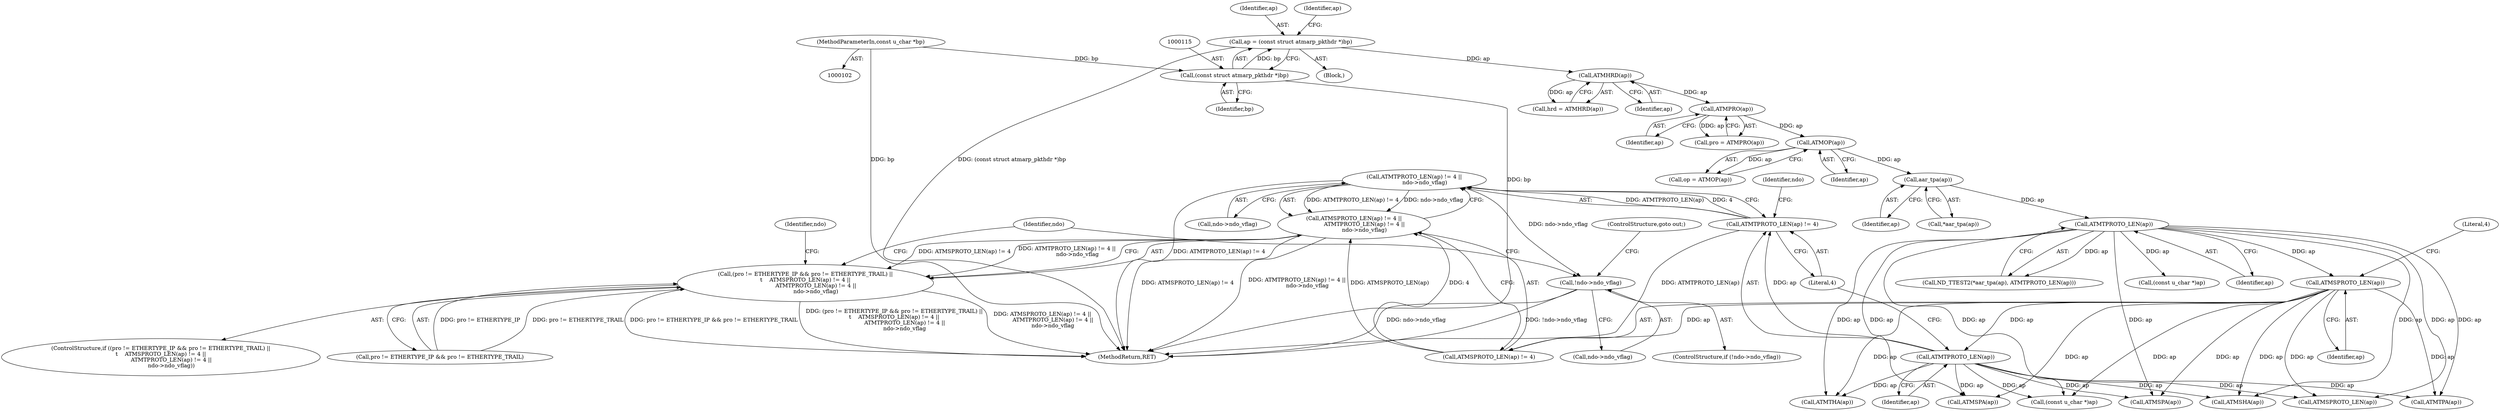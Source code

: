 digraph "0_tcpdump_13ab8d18617d616c7d343530f8a842e7143fb5cc_0@pointer" {
"1000177" [label="(Call,ATMTPROTO_LEN(ap) != 4 ||\n            ndo->ndo_vflag)"];
"1000178" [label="(Call,ATMTPROTO_LEN(ap) != 4)"];
"1000179" [label="(Call,ATMTPROTO_LEN(ap))"];
"1000174" [label="(Call,ATMSPROTO_LEN(ap))"];
"1000138" [label="(Call,ATMTPROTO_LEN(ap))"];
"1000136" [label="(Call,aar_tpa(ap))"];
"1000130" [label="(Call,ATMOP(ap))"];
"1000126" [label="(Call,ATMPRO(ap))"];
"1000122" [label="(Call,ATMHRD(ap))"];
"1000112" [label="(Call,ap = (const struct atmarp_pkthdr *)bp)"];
"1000114" [label="(Call,(const struct atmarp_pkthdr *)bp)"];
"1000104" [label="(MethodParameterIn,const u_char *bp)"];
"1000172" [label="(Call,ATMSPROTO_LEN(ap) != 4 ||\n            ATMTPROTO_LEN(ap) != 4 ||\n            ndo->ndo_vflag)"];
"1000164" [label="(Call,(pro != ETHERTYPE_IP && pro != ETHERTYPE_TRAIL) ||\n\t    ATMSPROTO_LEN(ap) != 4 ||\n            ATMTPROTO_LEN(ap) != 4 ||\n            ndo->ndo_vflag)"];
"1000207" [label="(Call,!ndo->ndo_vflag)"];
"1000104" [label="(MethodParameterIn,const u_char *bp)"];
"1000177" [label="(Call,ATMTPROTO_LEN(ap) != 4 ||\n            ndo->ndo_vflag)"];
"1000330" [label="(Call,ATMSHA(ap))"];
"1000148" [label="(Call,(const u_char *)ap)"];
"1000116" [label="(Identifier,bp)"];
"1000172" [label="(Call,ATMSPROTO_LEN(ap) != 4 ||\n            ATMTPROTO_LEN(ap) != 4 ||\n            ndo->ndo_vflag)"];
"1000181" [label="(Literal,4)"];
"1000136" [label="(Call,aar_tpa(ap))"];
"1000128" [label="(Call,op = ATMOP(ap))"];
"1000113" [label="(Identifier,ap)"];
"1000139" [label="(Identifier,ap)"];
"1000112" [label="(Call,ap = (const struct atmarp_pkthdr *)bp)"];
"1000179" [label="(Call,ATMTPROTO_LEN(ap))"];
"1000138" [label="(Call,ATMTPROTO_LEN(ap))"];
"1000215" [label="(Identifier,ndo)"];
"1000130" [label="(Call,ATMOP(ap))"];
"1000127" [label="(Identifier,ap)"];
"1000240" [label="(Call,ATMTPA(ap))"];
"1000202" [label="(Call,ATMSPROTO_LEN(ap))"];
"1000174" [label="(Call,ATMSPROTO_LEN(ap))"];
"1000119" [label="(Identifier,ap)"];
"1000183" [label="(Identifier,ndo)"];
"1000188" [label="(Identifier,ndo)"];
"1000122" [label="(Call,ATMHRD(ap))"];
"1000212" [label="(ControlStructure,goto out;)"];
"1000137" [label="(Identifier,ap)"];
"1000304" [label="(Call,ATMTHA(ap))"];
"1000114" [label="(Call,(const struct atmarp_pkthdr *)bp)"];
"1000135" [label="(Call,*aar_tpa(ap))"];
"1000124" [label="(Call,pro = ATMPRO(ap))"];
"1000176" [label="(Literal,4)"];
"1000164" [label="(Call,(pro != ETHERTYPE_IP && pro != ETHERTYPE_TRAIL) ||\n\t    ATMSPROTO_LEN(ap) != 4 ||\n            ATMTPROTO_LEN(ap) != 4 ||\n            ndo->ndo_vflag)"];
"1000163" [label="(ControlStructure,if ((pro != ETHERTYPE_IP && pro != ETHERTYPE_TRAIL) ||\n\t    ATMSPROTO_LEN(ap) != 4 ||\n            ATMTPROTO_LEN(ap) != 4 ||\n            ndo->ndo_vflag))"];
"1000175" [label="(Identifier,ap)"];
"1000173" [label="(Call,ATMSPROTO_LEN(ap) != 4)"];
"1000356" [label="(Call,ATMSPA(ap))"];
"1000165" [label="(Call,pro != ETHERTYPE_IP && pro != ETHERTYPE_TRAIL)"];
"1000182" [label="(Call,ndo->ndo_vflag)"];
"1000131" [label="(Identifier,ap)"];
"1000178" [label="(Call,ATMTPROTO_LEN(ap) != 4)"];
"1000207" [label="(Call,!ndo->ndo_vflag)"];
"1000107" [label="(Block,)"];
"1000206" [label="(ControlStructure,if (!ndo->ndo_vflag))"];
"1000120" [label="(Call,hrd = ATMHRD(ap))"];
"1000208" [label="(Call,ndo->ndo_vflag)"];
"1000123" [label="(Identifier,ap)"];
"1000180" [label="(Identifier,ap)"];
"1000381" [label="(MethodReturn,RET)"];
"1000134" [label="(Call,ND_TTEST2(*aar_tpa(ap), ATMTPROTO_LEN(ap)))"];
"1000361" [label="(Call,(const u_char *)ap)"];
"1000126" [label="(Call,ATMPRO(ap))"];
"1000284" [label="(Call,ATMSPA(ap))"];
"1000177" -> "1000172"  [label="AST: "];
"1000177" -> "1000178"  [label="CFG: "];
"1000177" -> "1000182"  [label="CFG: "];
"1000178" -> "1000177"  [label="AST: "];
"1000182" -> "1000177"  [label="AST: "];
"1000172" -> "1000177"  [label="CFG: "];
"1000177" -> "1000381"  [label="DDG: ATMTPROTO_LEN(ap) != 4"];
"1000177" -> "1000172"  [label="DDG: ATMTPROTO_LEN(ap) != 4"];
"1000177" -> "1000172"  [label="DDG: ndo->ndo_vflag"];
"1000178" -> "1000177"  [label="DDG: ATMTPROTO_LEN(ap)"];
"1000178" -> "1000177"  [label="DDG: 4"];
"1000177" -> "1000207"  [label="DDG: ndo->ndo_vflag"];
"1000178" -> "1000181"  [label="CFG: "];
"1000179" -> "1000178"  [label="AST: "];
"1000181" -> "1000178"  [label="AST: "];
"1000183" -> "1000178"  [label="CFG: "];
"1000178" -> "1000381"  [label="DDG: ATMTPROTO_LEN(ap)"];
"1000179" -> "1000178"  [label="DDG: ap"];
"1000179" -> "1000180"  [label="CFG: "];
"1000180" -> "1000179"  [label="AST: "];
"1000181" -> "1000179"  [label="CFG: "];
"1000174" -> "1000179"  [label="DDG: ap"];
"1000179" -> "1000202"  [label="DDG: ap"];
"1000179" -> "1000240"  [label="DDG: ap"];
"1000179" -> "1000284"  [label="DDG: ap"];
"1000179" -> "1000304"  [label="DDG: ap"];
"1000179" -> "1000330"  [label="DDG: ap"];
"1000179" -> "1000356"  [label="DDG: ap"];
"1000179" -> "1000361"  [label="DDG: ap"];
"1000174" -> "1000173"  [label="AST: "];
"1000174" -> "1000175"  [label="CFG: "];
"1000175" -> "1000174"  [label="AST: "];
"1000176" -> "1000174"  [label="CFG: "];
"1000174" -> "1000173"  [label="DDG: ap"];
"1000138" -> "1000174"  [label="DDG: ap"];
"1000174" -> "1000202"  [label="DDG: ap"];
"1000174" -> "1000240"  [label="DDG: ap"];
"1000174" -> "1000284"  [label="DDG: ap"];
"1000174" -> "1000304"  [label="DDG: ap"];
"1000174" -> "1000330"  [label="DDG: ap"];
"1000174" -> "1000356"  [label="DDG: ap"];
"1000174" -> "1000361"  [label="DDG: ap"];
"1000138" -> "1000134"  [label="AST: "];
"1000138" -> "1000139"  [label="CFG: "];
"1000139" -> "1000138"  [label="AST: "];
"1000134" -> "1000138"  [label="CFG: "];
"1000138" -> "1000134"  [label="DDG: ap"];
"1000136" -> "1000138"  [label="DDG: ap"];
"1000138" -> "1000148"  [label="DDG: ap"];
"1000138" -> "1000202"  [label="DDG: ap"];
"1000138" -> "1000240"  [label="DDG: ap"];
"1000138" -> "1000284"  [label="DDG: ap"];
"1000138" -> "1000304"  [label="DDG: ap"];
"1000138" -> "1000330"  [label="DDG: ap"];
"1000138" -> "1000356"  [label="DDG: ap"];
"1000138" -> "1000361"  [label="DDG: ap"];
"1000136" -> "1000135"  [label="AST: "];
"1000136" -> "1000137"  [label="CFG: "];
"1000137" -> "1000136"  [label="AST: "];
"1000135" -> "1000136"  [label="CFG: "];
"1000130" -> "1000136"  [label="DDG: ap"];
"1000130" -> "1000128"  [label="AST: "];
"1000130" -> "1000131"  [label="CFG: "];
"1000131" -> "1000130"  [label="AST: "];
"1000128" -> "1000130"  [label="CFG: "];
"1000130" -> "1000128"  [label="DDG: ap"];
"1000126" -> "1000130"  [label="DDG: ap"];
"1000126" -> "1000124"  [label="AST: "];
"1000126" -> "1000127"  [label="CFG: "];
"1000127" -> "1000126"  [label="AST: "];
"1000124" -> "1000126"  [label="CFG: "];
"1000126" -> "1000124"  [label="DDG: ap"];
"1000122" -> "1000126"  [label="DDG: ap"];
"1000122" -> "1000120"  [label="AST: "];
"1000122" -> "1000123"  [label="CFG: "];
"1000123" -> "1000122"  [label="AST: "];
"1000120" -> "1000122"  [label="CFG: "];
"1000122" -> "1000120"  [label="DDG: ap"];
"1000112" -> "1000122"  [label="DDG: ap"];
"1000112" -> "1000107"  [label="AST: "];
"1000112" -> "1000114"  [label="CFG: "];
"1000113" -> "1000112"  [label="AST: "];
"1000114" -> "1000112"  [label="AST: "];
"1000119" -> "1000112"  [label="CFG: "];
"1000112" -> "1000381"  [label="DDG: (const struct atmarp_pkthdr *)bp"];
"1000114" -> "1000112"  [label="DDG: bp"];
"1000114" -> "1000116"  [label="CFG: "];
"1000115" -> "1000114"  [label="AST: "];
"1000116" -> "1000114"  [label="AST: "];
"1000114" -> "1000381"  [label="DDG: bp"];
"1000104" -> "1000114"  [label="DDG: bp"];
"1000104" -> "1000102"  [label="AST: "];
"1000104" -> "1000381"  [label="DDG: bp"];
"1000172" -> "1000164"  [label="AST: "];
"1000172" -> "1000173"  [label="CFG: "];
"1000173" -> "1000172"  [label="AST: "];
"1000164" -> "1000172"  [label="CFG: "];
"1000172" -> "1000381"  [label="DDG: ATMSPROTO_LEN(ap) != 4"];
"1000172" -> "1000381"  [label="DDG: ATMTPROTO_LEN(ap) != 4 ||\n            ndo->ndo_vflag"];
"1000172" -> "1000164"  [label="DDG: ATMSPROTO_LEN(ap) != 4"];
"1000172" -> "1000164"  [label="DDG: ATMTPROTO_LEN(ap) != 4 ||\n            ndo->ndo_vflag"];
"1000173" -> "1000172"  [label="DDG: ATMSPROTO_LEN(ap)"];
"1000173" -> "1000172"  [label="DDG: 4"];
"1000164" -> "1000163"  [label="AST: "];
"1000164" -> "1000165"  [label="CFG: "];
"1000165" -> "1000164"  [label="AST: "];
"1000188" -> "1000164"  [label="CFG: "];
"1000215" -> "1000164"  [label="CFG: "];
"1000164" -> "1000381"  [label="DDG: (pro != ETHERTYPE_IP && pro != ETHERTYPE_TRAIL) ||\n\t    ATMSPROTO_LEN(ap) != 4 ||\n            ATMTPROTO_LEN(ap) != 4 ||\n            ndo->ndo_vflag"];
"1000164" -> "1000381"  [label="DDG: ATMSPROTO_LEN(ap) != 4 ||\n            ATMTPROTO_LEN(ap) != 4 ||\n            ndo->ndo_vflag"];
"1000164" -> "1000381"  [label="DDG: pro != ETHERTYPE_IP && pro != ETHERTYPE_TRAIL"];
"1000165" -> "1000164"  [label="DDG: pro != ETHERTYPE_IP"];
"1000165" -> "1000164"  [label="DDG: pro != ETHERTYPE_TRAIL"];
"1000207" -> "1000206"  [label="AST: "];
"1000207" -> "1000208"  [label="CFG: "];
"1000208" -> "1000207"  [label="AST: "];
"1000212" -> "1000207"  [label="CFG: "];
"1000215" -> "1000207"  [label="CFG: "];
"1000207" -> "1000381"  [label="DDG: ndo->ndo_vflag"];
"1000207" -> "1000381"  [label="DDG: !ndo->ndo_vflag"];
}
